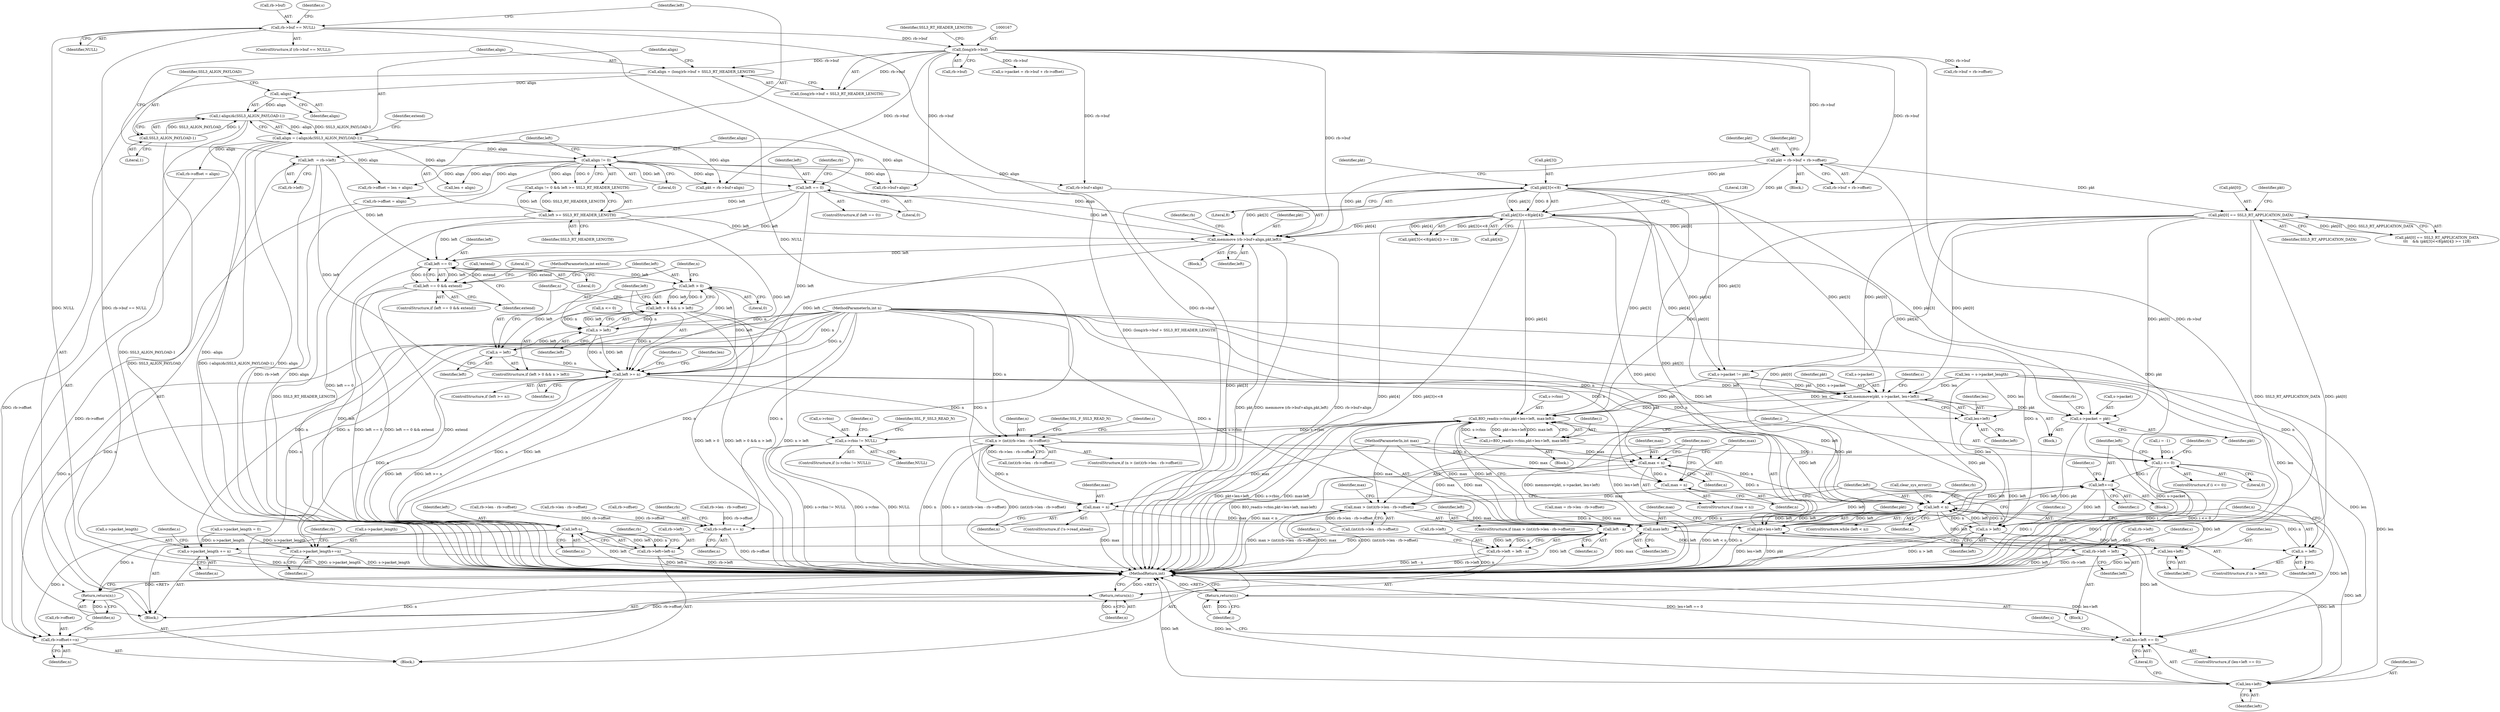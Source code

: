 digraph "0_openssl_feba02f3919495e1b960c33ba849e10e77d0785d_0@API" {
"1000231" [label="(Call,memmove (rb->buf+align,pkt,left))"];
"1000166" [label="(Call,(long)rb->buf)"];
"1000146" [label="(Call,rb->buf == NULL)"];
"1000196" [label="(Call,align != 0)"];
"1000172" [label="(Call,align = (-align)&(SSL3_ALIGN_PAYLOAD-1))"];
"1000174" [label="(Call,(-align)&(SSL3_ALIGN_PAYLOAD-1))"];
"1000175" [label="(Call,-align)"];
"1000163" [label="(Call,align = (long)rb->buf + SSL3_RT_HEADER_LENGTH)"];
"1000177" [label="(Call,SSL3_ALIGN_PAYLOAD-1)"];
"1000220" [label="(Call,pkt[3]<<8|pkt[4])"];
"1000221" [label="(Call,pkt[3]<<8)"];
"1000203" [label="(Call,pkt = rb->buf + rb->offset)"];
"1000214" [label="(Call,pkt[0] == SSL3_RT_APPLICATION_DATA)"];
"1000185" [label="(Call,left == 0)"];
"1000158" [label="(Call,left  = rb->left)"];
"1000199" [label="(Call,left >= SSL3_RT_HEADER_LENGTH)"];
"1000266" [label="(Call,left == 0)"];
"1000265" [label="(Call,left == 0 && extend)"];
"1000274" [label="(Call,left > 0)"];
"1000273" [label="(Call,left > 0 && n > left)"];
"1000277" [label="(Call,n > left)"];
"1000280" [label="(Call,n = left)"];
"1000284" [label="(Call,left >= n)"];
"1000288" [label="(Call,s->packet_length+=n)"];
"1000297" [label="(Call,left-n)"];
"1000293" [label="(Call,rb->left=left-n)"];
"1000300" [label="(Call,rb->offset+=n)"];
"1000305" [label="(Return,return(n);)"];
"1000326" [label="(Call,memmove(pkt, s->packet, len+left))"];
"1000334" [label="(Call,s->packet = pkt)"];
"1000423" [label="(Call,BIO_read(s->rbio,pkt+len+left, max-left))"];
"1000410" [label="(Call,s->rbio != NULL)"];
"1000421" [label="(Call,i=BIO_read(s->rbio,pkt+len+left, max-left))"];
"1000445" [label="(Call,i <= 0)"];
"1000472" [label="(Return,return(i);)"];
"1000474" [label="(Call,left+=i)"];
"1000404" [label="(Call,left < n)"];
"1000427" [label="(Call,pkt+len+left)"];
"1000429" [label="(Call,len+left)"];
"1000432" [label="(Call,max-left)"];
"1000449" [label="(Call,rb->left = left)"];
"1000465" [label="(Call,len+left == 0)"];
"1000466" [label="(Call,len+left)"];
"1000482" [label="(Call,n > left)"];
"1000485" [label="(Call,n = left)"];
"1000488" [label="(Call,rb->offset += n)"];
"1000497" [label="(Call,left - n)"];
"1000493" [label="(Call,rb->left = left - n)"];
"1000500" [label="(Call,s->packet_length += n)"];
"1000510" [label="(Return,return(n);)"];
"1000331" [label="(Call,len+left)"];
"1000347" [label="(Call,n > (int)(rb->len - rb->offset))"];
"1000370" [label="(Call,max = n)"];
"1000376" [label="(Call,max < n)"];
"1000379" [label="(Call,max = n)"];
"1000383" [label="(Call,max > (int)(rb->len - rb->offset))"];
"1000166" [label="(Call,(long)rb->buf)"];
"1000219" [label="(Call,(pkt[3]<<8|pkt[4]) >= 128)"];
"1000293" [label="(Call,rb->left=left-n)"];
"1000489" [label="(Call,rb->offset)"];
"1000121" [label="(Block,)"];
"1000272" [label="(ControlStructure,if (left > 0 && n > left))"];
"1000484" [label="(Identifier,left)"];
"1000221" [label="(Call,pkt[3]<<8)"];
"1000203" [label="(Call,pkt = rb->buf + rb->offset)"];
"1000248" [label="(Call,rb->buf + rb->offset)"];
"1000481" [label="(ControlStructure,if (n > left))"];
"1000500" [label="(Call,s->packet_length += n)"];
"1000382" [label="(ControlStructure,if (max > (int)(rb->len - rb->offset)))"];
"1000343" [label="(Call,len + align)"];
"1000168" [label="(Call,rb->buf)"];
"1000218" [label="(Identifier,SSL3_RT_APPLICATION_DATA)"];
"1000214" [label="(Call,pkt[0] == SSL3_RT_APPLICATION_DATA)"];
"1000438" [label="(Identifier,SSL_F_SSL3_READ_N)"];
"1000383" [label="(Call,max > (int)(rb->len - rb->offset))"];
"1000377" [label="(Identifier,max)"];
"1000304" [label="(Identifier,n)"];
"1000450" [label="(Call,rb->left)"];
"1000501" [label="(Call,s->packet_length)"];
"1000380" [label="(Identifier,max)"];
"1000290" [label="(Identifier,s)"];
"1000424" [label="(Call,s->rbio)"];
"1000475" [label="(Identifier,left)"];
"1000408" [label="(Call,clear_sys_error())"];
"1000379" [label="(Call,max = n)"];
"1000331" [label="(Call,len+left)"];
"1000277" [label="(Call,n > left)"];
"1000118" [label="(MethodParameterIn,int n)"];
"1000428" [label="(Identifier,pkt)"];
"1000495" [label="(Identifier,rb)"];
"1000351" [label="(Call,rb->len - rb->offset)"];
"1000238" [label="(Identifier,left)"];
"1000326" [label="(Call,memmove(pkt, s->packet, len+left))"];
"1000407" [label="(Block,)"];
"1000195" [label="(Call,align != 0 && left >= SSL3_RT_HEADER_LENGTH)"];
"1000165" [label="(Call,(long)rb->buf + SSL3_RT_HEADER_LENGTH)"];
"1000132" [label="(Call,n <= 0)"];
"1000429" [label="(Call,len+left)"];
"1000510" [label="(Return,return(n);)"];
"1000178" [label="(Identifier,SSL3_ALIGN_PAYLOAD)"];
"1000164" [label="(Identifier,align)"];
"1000415" [label="(Block,)"];
"1000410" [label="(Call,s->rbio != NULL)"];
"1000307" [label="(Call,len = s->packet_length)"];
"1000370" [label="(Call,max = n)"];
"1000308" [label="(Identifier,len)"];
"1000320" [label="(Call,s->packet != pkt)"];
"1000226" [label="(Call,pkt[4])"];
"1000284" [label="(Call,left >= n)"];
"1000197" [label="(Identifier,align)"];
"1000268" [label="(Literal,0)"];
"1000414" [label="(Identifier,NULL)"];
"1000187" [label="(Literal,0)"];
"1000482" [label="(Call,n > left)"];
"1000395" [label="(Identifier,max)"];
"1000177" [label="(Call,SSL3_ALIGN_PAYLOAD-1)"];
"1000346" [label="(ControlStructure,if (n > (int)(rb->len - rb->offset)))"];
"1000146" [label="(Call,rb->buf == NULL)"];
"1000294" [label="(Call,rb->left)"];
"1000464" [label="(ControlStructure,if (len+left == 0))"];
"1000287" [label="(Block,)"];
"1000446" [label="(Identifier,i)"];
"1000244" [label="(Call,s->packet = rb->buf + rb->offset)"];
"1000220" [label="(Call,pkt[3]<<8|pkt[4])"];
"1000237" [label="(Identifier,pkt)"];
"1000468" [label="(Identifier,left)"];
"1000394" [label="(Call,max = rb->len - rb->offset)"];
"1000171" [label="(Identifier,SSL3_RT_HEADER_LENGTH)"];
"1000451" [label="(Identifier,rb)"];
"1000403" [label="(ControlStructure,while (left < n))"];
"1000172" [label="(Call,align = (-align)&(SSL3_ALIGN_PAYLOAD-1))"];
"1000158" [label="(Call,left  = rb->left)"];
"1000279" [label="(Identifier,left)"];
"1000241" [label="(Identifier,rb)"];
"1000406" [label="(Identifier,n)"];
"1000504" [label="(Identifier,n)"];
"1000332" [label="(Identifier,len)"];
"1000282" [label="(Identifier,left)"];
"1000349" [label="(Call,(int)(rb->len - rb->offset))"];
"1000182" [label="(Identifier,extend)"];
"1000405" [label="(Identifier,left)"];
"1000348" [label="(Identifier,n)"];
"1000200" [label="(Identifier,left)"];
"1000264" [label="(ControlStructure,if (left == 0 && extend))"];
"1000184" [label="(ControlStructure,if (left == 0))"];
"1000433" [label="(Identifier,max)"];
"1000336" [label="(Identifier,s)"];
"1000205" [label="(Call,rb->buf + rb->offset)"];
"1000473" [label="(Identifier,i)"];
"1000492" [label="(Identifier,n)"];
"1000431" [label="(Identifier,left)"];
"1000120" [label="(MethodParameterIn,int extend)"];
"1000292" [label="(Identifier,n)"];
"1000295" [label="(Identifier,rb)"];
"1000488" [label="(Call,rb->offset += n)"];
"1000186" [label="(Identifier,left)"];
"1000302" [label="(Identifier,rb)"];
"1000297" [label="(Call,left-n)"];
"1000365" [label="(ControlStructure,if (!s->read_ahead))"];
"1000411" [label="(Call,s->rbio)"];
"1000327" [label="(Identifier,pkt)"];
"1000497" [label="(Call,left - n)"];
"1000469" [label="(Literal,0)"];
"1000384" [label="(Identifier,max)"];
"1000300" [label="(Call,rb->offset+=n)"];
"1000154" [label="(Identifier,s)"];
"1000239" [label="(Call,rb->offset = align)"];
"1000278" [label="(Identifier,n)"];
"1000507" [label="(Identifier,s)"];
"1000299" [label="(Identifier,n)"];
"1000335" [label="(Call,s->packet)"];
"1000181" [label="(Call,!extend)"];
"1000266" [label="(Call,left == 0)"];
"1000190" [label="(Identifier,rb)"];
"1000305" [label="(Return,return(n);)"];
"1000467" [label="(Identifier,len)"];
"1000301" [label="(Call,rb->offset)"];
"1000490" [label="(Identifier,rb)"];
"1000150" [label="(Identifier,NULL)"];
"1000444" [label="(ControlStructure,if (i <= 0))"];
"1000276" [label="(Literal,0)"];
"1000179" [label="(Literal,1)"];
"1000325" [label="(Block,)"];
"1000271" [label="(Literal,0)"];
"1000449" [label="(Call,rb->left = left)"];
"1000227" [label="(Identifier,pkt)"];
"1000375" [label="(ControlStructure,if (max < n))"];
"1000160" [label="(Call,rb->left)"];
"1000201" [label="(Identifier,SSL3_RT_HEADER_LENGTH)"];
"1000196" [label="(Call,align != 0)"];
"1000288" [label="(Call,s->packet_length+=n)"];
"1000494" [label="(Call,rb->left)"];
"1000404" [label="(Call,left < n)"];
"1000341" [label="(Identifier,rb)"];
"1000199" [label="(Call,left >= SSL3_RT_HEADER_LENGTH)"];
"1000119" [label="(MethodParameterIn,int max)"];
"1000273" [label="(Call,left > 0 && n > left)"];
"1000422" [label="(Identifier,i)"];
"1000176" [label="(Identifier,align)"];
"1000204" [label="(Identifier,pkt)"];
"1000275" [label="(Identifier,left)"];
"1000231" [label="(Call,memmove (rb->buf+align,pkt,left))"];
"1000338" [label="(Identifier,pkt)"];
"1000502" [label="(Identifier,s)"];
"1000174" [label="(Call,(-align)&(SSL3_ALIGN_PAYLOAD-1))"];
"1000487" [label="(Identifier,left)"];
"1000215" [label="(Call,pkt[0])"];
"1000223" [label="(Identifier,pkt)"];
"1000372" [label="(Identifier,n)"];
"1000225" [label="(Literal,8)"];
"1000472" [label="(Return,return(i);)"];
"1000185" [label="(Call,left == 0)"];
"1000476" [label="(Identifier,i)"];
"1000471" [label="(Identifier,s)"];
"1000483" [label="(Identifier,n)"];
"1000312" [label="(Call,pkt = rb->buf+align)"];
"1000147" [label="(Call,rb->buf)"];
"1000145" [label="(ControlStructure,if (rb->buf == NULL))"];
"1000188" [label="(Call,rb->offset = align)"];
"1000222" [label="(Call,pkt[3])"];
"1000493" [label="(Call,rb->left = left - n)"];
"1000360" [label="(Identifier,SSL_F_SSL3_READ_N)"];
"1000280" [label="(Call,n = left)"];
"1000368" [label="(Identifier,s)"];
"1000306" [label="(Identifier,n)"];
"1000440" [label="(Call,i = -1)"];
"1000175" [label="(Call,-align)"];
"1000418" [label="(Identifier,s)"];
"1000453" [label="(Identifier,left)"];
"1000434" [label="(Identifier,left)"];
"1000347" [label="(Call,n > (int)(rb->len - rb->offset))"];
"1000387" [label="(Call,rb->len - rb->offset)"];
"1000474" [label="(Call,left+=i)"];
"1000458" [label="(Identifier,s)"];
"1000202" [label="(Block,)"];
"1000448" [label="(Block,)"];
"1000396" [label="(Call,rb->len - rb->offset)"];
"1000163" [label="(Call,align = (long)rb->buf + SSL3_RT_HEADER_LENGTH)"];
"1000381" [label="(Identifier,n)"];
"1000173" [label="(Identifier,align)"];
"1000430" [label="(Identifier,len)"];
"1000289" [label="(Call,s->packet_length)"];
"1000230" [label="(Block,)"];
"1000229" [label="(Literal,128)"];
"1000213" [label="(Call,pkt[0] == SSL3_RT_APPLICATION_DATA\n\t\t\t    && (pkt[3]<<8|pkt[4]) >= 128)"];
"1000385" [label="(Call,(int)(rb->len - rb->offset))"];
"1000232" [label="(Call,rb->buf+align)"];
"1000285" [label="(Identifier,left)"];
"1000371" [label="(Identifier,max)"];
"1000216" [label="(Identifier,pkt)"];
"1000267" [label="(Identifier,left)"];
"1000466" [label="(Call,len+left)"];
"1000432" [label="(Call,max-left)"];
"1000465" [label="(Call,len+left == 0)"];
"1000485" [label="(Call,n = left)"];
"1000486" [label="(Identifier,n)"];
"1000334" [label="(Call,s->packet = pkt)"];
"1000283" [label="(ControlStructure,if (left >= n))"];
"1000511" [label="(Identifier,n)"];
"1000255" [label="(Call,s->packet_length = 0)"];
"1000159" [label="(Identifier,left)"];
"1000447" [label="(Literal,0)"];
"1000314" [label="(Call,rb->buf+align)"];
"1000269" [label="(Identifier,extend)"];
"1000479" [label="(Identifier,s)"];
"1000376" [label="(Call,max < n)"];
"1000427" [label="(Call,pkt+len+left)"];
"1000274" [label="(Call,left > 0)"];
"1000333" [label="(Identifier,left)"];
"1000499" [label="(Identifier,n)"];
"1000498" [label="(Identifier,left)"];
"1000378" [label="(Identifier,n)"];
"1000423" [label="(Call,BIO_read(s->rbio,pkt+len+left, max-left))"];
"1000298" [label="(Identifier,left)"];
"1000281" [label="(Identifier,n)"];
"1000339" [label="(Call,rb->offset = len + align)"];
"1000512" [label="(MethodReturn,int)"];
"1000421" [label="(Call,i=BIO_read(s->rbio,pkt+len+left, max-left))"];
"1000286" [label="(Identifier,n)"];
"1000328" [label="(Call,s->packet)"];
"1000198" [label="(Literal,0)"];
"1000265" [label="(Call,left == 0 && extend)"];
"1000445" [label="(Call,i <= 0)"];
"1000409" [label="(ControlStructure,if (s->rbio != NULL))"];
"1000231" -> "1000230"  [label="AST: "];
"1000231" -> "1000238"  [label="CFG: "];
"1000232" -> "1000231"  [label="AST: "];
"1000237" -> "1000231"  [label="AST: "];
"1000238" -> "1000231"  [label="AST: "];
"1000241" -> "1000231"  [label="CFG: "];
"1000231" -> "1000512"  [label="DDG: pkt"];
"1000231" -> "1000512"  [label="DDG: memmove (rb->buf+align,pkt,left)"];
"1000231" -> "1000512"  [label="DDG: rb->buf+align"];
"1000166" -> "1000231"  [label="DDG: rb->buf"];
"1000196" -> "1000231"  [label="DDG: align"];
"1000220" -> "1000231"  [label="DDG: pkt[4]"];
"1000221" -> "1000231"  [label="DDG: pkt[3]"];
"1000214" -> "1000231"  [label="DDG: pkt[0]"];
"1000203" -> "1000231"  [label="DDG: pkt"];
"1000185" -> "1000231"  [label="DDG: left"];
"1000199" -> "1000231"  [label="DDG: left"];
"1000231" -> "1000266"  [label="DDG: left"];
"1000231" -> "1000284"  [label="DDG: left"];
"1000166" -> "1000165"  [label="AST: "];
"1000166" -> "1000168"  [label="CFG: "];
"1000167" -> "1000166"  [label="AST: "];
"1000168" -> "1000166"  [label="AST: "];
"1000171" -> "1000166"  [label="CFG: "];
"1000166" -> "1000512"  [label="DDG: rb->buf"];
"1000166" -> "1000163"  [label="DDG: rb->buf"];
"1000166" -> "1000165"  [label="DDG: rb->buf"];
"1000146" -> "1000166"  [label="DDG: rb->buf"];
"1000166" -> "1000203"  [label="DDG: rb->buf"];
"1000166" -> "1000205"  [label="DDG: rb->buf"];
"1000166" -> "1000232"  [label="DDG: rb->buf"];
"1000166" -> "1000244"  [label="DDG: rb->buf"];
"1000166" -> "1000248"  [label="DDG: rb->buf"];
"1000166" -> "1000312"  [label="DDG: rb->buf"];
"1000166" -> "1000314"  [label="DDG: rb->buf"];
"1000146" -> "1000145"  [label="AST: "];
"1000146" -> "1000150"  [label="CFG: "];
"1000147" -> "1000146"  [label="AST: "];
"1000150" -> "1000146"  [label="AST: "];
"1000154" -> "1000146"  [label="CFG: "];
"1000159" -> "1000146"  [label="CFG: "];
"1000146" -> "1000512"  [label="DDG: NULL"];
"1000146" -> "1000512"  [label="DDG: rb->buf == NULL"];
"1000146" -> "1000512"  [label="DDG: rb->buf"];
"1000146" -> "1000410"  [label="DDG: NULL"];
"1000196" -> "1000195"  [label="AST: "];
"1000196" -> "1000198"  [label="CFG: "];
"1000197" -> "1000196"  [label="AST: "];
"1000198" -> "1000196"  [label="AST: "];
"1000200" -> "1000196"  [label="CFG: "];
"1000195" -> "1000196"  [label="CFG: "];
"1000196" -> "1000512"  [label="DDG: align"];
"1000196" -> "1000195"  [label="DDG: align"];
"1000196" -> "1000195"  [label="DDG: 0"];
"1000172" -> "1000196"  [label="DDG: align"];
"1000196" -> "1000232"  [label="DDG: align"];
"1000196" -> "1000239"  [label="DDG: align"];
"1000196" -> "1000312"  [label="DDG: align"];
"1000196" -> "1000314"  [label="DDG: align"];
"1000196" -> "1000339"  [label="DDG: align"];
"1000196" -> "1000343"  [label="DDG: align"];
"1000172" -> "1000121"  [label="AST: "];
"1000172" -> "1000174"  [label="CFG: "];
"1000173" -> "1000172"  [label="AST: "];
"1000174" -> "1000172"  [label="AST: "];
"1000182" -> "1000172"  [label="CFG: "];
"1000172" -> "1000512"  [label="DDG: align"];
"1000172" -> "1000512"  [label="DDG: (-align)&(SSL3_ALIGN_PAYLOAD-1)"];
"1000174" -> "1000172"  [label="DDG: -align"];
"1000174" -> "1000172"  [label="DDG: SSL3_ALIGN_PAYLOAD-1"];
"1000172" -> "1000188"  [label="DDG: align"];
"1000172" -> "1000312"  [label="DDG: align"];
"1000172" -> "1000314"  [label="DDG: align"];
"1000172" -> "1000339"  [label="DDG: align"];
"1000172" -> "1000343"  [label="DDG: align"];
"1000174" -> "1000177"  [label="CFG: "];
"1000175" -> "1000174"  [label="AST: "];
"1000177" -> "1000174"  [label="AST: "];
"1000174" -> "1000512"  [label="DDG: SSL3_ALIGN_PAYLOAD-1"];
"1000174" -> "1000512"  [label="DDG: -align"];
"1000175" -> "1000174"  [label="DDG: align"];
"1000177" -> "1000174"  [label="DDG: SSL3_ALIGN_PAYLOAD"];
"1000177" -> "1000174"  [label="DDG: 1"];
"1000175" -> "1000176"  [label="CFG: "];
"1000176" -> "1000175"  [label="AST: "];
"1000178" -> "1000175"  [label="CFG: "];
"1000163" -> "1000175"  [label="DDG: align"];
"1000163" -> "1000121"  [label="AST: "];
"1000163" -> "1000165"  [label="CFG: "];
"1000164" -> "1000163"  [label="AST: "];
"1000165" -> "1000163"  [label="AST: "];
"1000173" -> "1000163"  [label="CFG: "];
"1000163" -> "1000512"  [label="DDG: (long)rb->buf + SSL3_RT_HEADER_LENGTH"];
"1000177" -> "1000179"  [label="CFG: "];
"1000178" -> "1000177"  [label="AST: "];
"1000179" -> "1000177"  [label="AST: "];
"1000177" -> "1000512"  [label="DDG: SSL3_ALIGN_PAYLOAD"];
"1000220" -> "1000219"  [label="AST: "];
"1000220" -> "1000226"  [label="CFG: "];
"1000221" -> "1000220"  [label="AST: "];
"1000226" -> "1000220"  [label="AST: "];
"1000229" -> "1000220"  [label="CFG: "];
"1000220" -> "1000512"  [label="DDG: pkt[3]<<8"];
"1000220" -> "1000512"  [label="DDG: pkt[4]"];
"1000220" -> "1000219"  [label="DDG: pkt[3]<<8"];
"1000220" -> "1000219"  [label="DDG: pkt[4]"];
"1000221" -> "1000220"  [label="DDG: pkt[3]"];
"1000221" -> "1000220"  [label="DDG: 8"];
"1000203" -> "1000220"  [label="DDG: pkt"];
"1000220" -> "1000320"  [label="DDG: pkt[4]"];
"1000220" -> "1000326"  [label="DDG: pkt[4]"];
"1000220" -> "1000334"  [label="DDG: pkt[4]"];
"1000220" -> "1000423"  [label="DDG: pkt[4]"];
"1000220" -> "1000427"  [label="DDG: pkt[4]"];
"1000221" -> "1000225"  [label="CFG: "];
"1000222" -> "1000221"  [label="AST: "];
"1000225" -> "1000221"  [label="AST: "];
"1000227" -> "1000221"  [label="CFG: "];
"1000221" -> "1000512"  [label="DDG: pkt[3]"];
"1000203" -> "1000221"  [label="DDG: pkt"];
"1000221" -> "1000320"  [label="DDG: pkt[3]"];
"1000221" -> "1000326"  [label="DDG: pkt[3]"];
"1000221" -> "1000334"  [label="DDG: pkt[3]"];
"1000221" -> "1000423"  [label="DDG: pkt[3]"];
"1000221" -> "1000427"  [label="DDG: pkt[3]"];
"1000203" -> "1000202"  [label="AST: "];
"1000203" -> "1000205"  [label="CFG: "];
"1000204" -> "1000203"  [label="AST: "];
"1000205" -> "1000203"  [label="AST: "];
"1000216" -> "1000203"  [label="CFG: "];
"1000203" -> "1000512"  [label="DDG: pkt"];
"1000203" -> "1000214"  [label="DDG: pkt"];
"1000214" -> "1000213"  [label="AST: "];
"1000214" -> "1000218"  [label="CFG: "];
"1000215" -> "1000214"  [label="AST: "];
"1000218" -> "1000214"  [label="AST: "];
"1000223" -> "1000214"  [label="CFG: "];
"1000213" -> "1000214"  [label="CFG: "];
"1000214" -> "1000512"  [label="DDG: SSL3_RT_APPLICATION_DATA"];
"1000214" -> "1000512"  [label="DDG: pkt[0]"];
"1000214" -> "1000213"  [label="DDG: pkt[0]"];
"1000214" -> "1000213"  [label="DDG: SSL3_RT_APPLICATION_DATA"];
"1000214" -> "1000320"  [label="DDG: pkt[0]"];
"1000214" -> "1000326"  [label="DDG: pkt[0]"];
"1000214" -> "1000334"  [label="DDG: pkt[0]"];
"1000214" -> "1000423"  [label="DDG: pkt[0]"];
"1000214" -> "1000427"  [label="DDG: pkt[0]"];
"1000185" -> "1000184"  [label="AST: "];
"1000185" -> "1000187"  [label="CFG: "];
"1000186" -> "1000185"  [label="AST: "];
"1000187" -> "1000185"  [label="AST: "];
"1000190" -> "1000185"  [label="CFG: "];
"1000197" -> "1000185"  [label="CFG: "];
"1000185" -> "1000512"  [label="DDG: left == 0"];
"1000158" -> "1000185"  [label="DDG: left"];
"1000185" -> "1000199"  [label="DDG: left"];
"1000185" -> "1000266"  [label="DDG: left"];
"1000185" -> "1000284"  [label="DDG: left"];
"1000158" -> "1000121"  [label="AST: "];
"1000158" -> "1000160"  [label="CFG: "];
"1000159" -> "1000158"  [label="AST: "];
"1000160" -> "1000158"  [label="AST: "];
"1000164" -> "1000158"  [label="CFG: "];
"1000158" -> "1000512"  [label="DDG: rb->left"];
"1000158" -> "1000266"  [label="DDG: left"];
"1000158" -> "1000284"  [label="DDG: left"];
"1000199" -> "1000195"  [label="AST: "];
"1000199" -> "1000201"  [label="CFG: "];
"1000200" -> "1000199"  [label="AST: "];
"1000201" -> "1000199"  [label="AST: "];
"1000195" -> "1000199"  [label="CFG: "];
"1000199" -> "1000512"  [label="DDG: SSL3_RT_HEADER_LENGTH"];
"1000199" -> "1000195"  [label="DDG: left"];
"1000199" -> "1000195"  [label="DDG: SSL3_RT_HEADER_LENGTH"];
"1000199" -> "1000266"  [label="DDG: left"];
"1000199" -> "1000284"  [label="DDG: left"];
"1000266" -> "1000265"  [label="AST: "];
"1000266" -> "1000268"  [label="CFG: "];
"1000267" -> "1000266"  [label="AST: "];
"1000268" -> "1000266"  [label="AST: "];
"1000269" -> "1000266"  [label="CFG: "];
"1000265" -> "1000266"  [label="CFG: "];
"1000266" -> "1000512"  [label="DDG: left"];
"1000266" -> "1000265"  [label="DDG: left"];
"1000266" -> "1000265"  [label="DDG: 0"];
"1000266" -> "1000274"  [label="DDG: left"];
"1000265" -> "1000264"  [label="AST: "];
"1000265" -> "1000269"  [label="CFG: "];
"1000269" -> "1000265"  [label="AST: "];
"1000271" -> "1000265"  [label="CFG: "];
"1000275" -> "1000265"  [label="CFG: "];
"1000265" -> "1000512"  [label="DDG: left == 0 && extend"];
"1000265" -> "1000512"  [label="DDG: extend"];
"1000265" -> "1000512"  [label="DDG: left == 0"];
"1000181" -> "1000265"  [label="DDG: extend"];
"1000120" -> "1000265"  [label="DDG: extend"];
"1000274" -> "1000273"  [label="AST: "];
"1000274" -> "1000276"  [label="CFG: "];
"1000275" -> "1000274"  [label="AST: "];
"1000276" -> "1000274"  [label="AST: "];
"1000278" -> "1000274"  [label="CFG: "];
"1000273" -> "1000274"  [label="CFG: "];
"1000274" -> "1000273"  [label="DDG: left"];
"1000274" -> "1000273"  [label="DDG: 0"];
"1000274" -> "1000277"  [label="DDG: left"];
"1000274" -> "1000280"  [label="DDG: left"];
"1000274" -> "1000284"  [label="DDG: left"];
"1000273" -> "1000272"  [label="AST: "];
"1000273" -> "1000277"  [label="CFG: "];
"1000277" -> "1000273"  [label="AST: "];
"1000281" -> "1000273"  [label="CFG: "];
"1000285" -> "1000273"  [label="CFG: "];
"1000273" -> "1000512"  [label="DDG: left > 0"];
"1000273" -> "1000512"  [label="DDG: left > 0 && n > left"];
"1000273" -> "1000512"  [label="DDG: n > left"];
"1000277" -> "1000273"  [label="DDG: n"];
"1000277" -> "1000273"  [label="DDG: left"];
"1000277" -> "1000279"  [label="CFG: "];
"1000278" -> "1000277"  [label="AST: "];
"1000279" -> "1000277"  [label="AST: "];
"1000132" -> "1000277"  [label="DDG: n"];
"1000118" -> "1000277"  [label="DDG: n"];
"1000277" -> "1000280"  [label="DDG: left"];
"1000277" -> "1000284"  [label="DDG: left"];
"1000277" -> "1000284"  [label="DDG: n"];
"1000280" -> "1000272"  [label="AST: "];
"1000280" -> "1000282"  [label="CFG: "];
"1000281" -> "1000280"  [label="AST: "];
"1000282" -> "1000280"  [label="AST: "];
"1000285" -> "1000280"  [label="CFG: "];
"1000118" -> "1000280"  [label="DDG: n"];
"1000280" -> "1000284"  [label="DDG: n"];
"1000284" -> "1000283"  [label="AST: "];
"1000284" -> "1000286"  [label="CFG: "];
"1000285" -> "1000284"  [label="AST: "];
"1000286" -> "1000284"  [label="AST: "];
"1000290" -> "1000284"  [label="CFG: "];
"1000308" -> "1000284"  [label="CFG: "];
"1000284" -> "1000512"  [label="DDG: left"];
"1000284" -> "1000512"  [label="DDG: left >= n"];
"1000132" -> "1000284"  [label="DDG: n"];
"1000118" -> "1000284"  [label="DDG: n"];
"1000284" -> "1000288"  [label="DDG: n"];
"1000284" -> "1000297"  [label="DDG: left"];
"1000284" -> "1000297"  [label="DDG: n"];
"1000284" -> "1000326"  [label="DDG: left"];
"1000284" -> "1000331"  [label="DDG: left"];
"1000284" -> "1000347"  [label="DDG: n"];
"1000284" -> "1000404"  [label="DDG: left"];
"1000288" -> "1000287"  [label="AST: "];
"1000288" -> "1000292"  [label="CFG: "];
"1000289" -> "1000288"  [label="AST: "];
"1000292" -> "1000288"  [label="AST: "];
"1000295" -> "1000288"  [label="CFG: "];
"1000288" -> "1000512"  [label="DDG: s->packet_length"];
"1000118" -> "1000288"  [label="DDG: n"];
"1000255" -> "1000288"  [label="DDG: s->packet_length"];
"1000297" -> "1000293"  [label="AST: "];
"1000297" -> "1000299"  [label="CFG: "];
"1000298" -> "1000297"  [label="AST: "];
"1000299" -> "1000297"  [label="AST: "];
"1000293" -> "1000297"  [label="CFG: "];
"1000297" -> "1000512"  [label="DDG: left"];
"1000297" -> "1000293"  [label="DDG: left"];
"1000297" -> "1000293"  [label="DDG: n"];
"1000118" -> "1000297"  [label="DDG: n"];
"1000297" -> "1000300"  [label="DDG: n"];
"1000297" -> "1000305"  [label="DDG: n"];
"1000293" -> "1000287"  [label="AST: "];
"1000294" -> "1000293"  [label="AST: "];
"1000302" -> "1000293"  [label="CFG: "];
"1000293" -> "1000512"  [label="DDG: rb->left"];
"1000293" -> "1000512"  [label="DDG: left-n"];
"1000300" -> "1000287"  [label="AST: "];
"1000300" -> "1000304"  [label="CFG: "];
"1000301" -> "1000300"  [label="AST: "];
"1000304" -> "1000300"  [label="AST: "];
"1000306" -> "1000300"  [label="CFG: "];
"1000300" -> "1000512"  [label="DDG: n"];
"1000300" -> "1000512"  [label="DDG: rb->offset"];
"1000118" -> "1000300"  [label="DDG: n"];
"1000239" -> "1000300"  [label="DDG: rb->offset"];
"1000188" -> "1000300"  [label="DDG: rb->offset"];
"1000305" -> "1000287"  [label="AST: "];
"1000305" -> "1000306"  [label="CFG: "];
"1000306" -> "1000305"  [label="AST: "];
"1000512" -> "1000305"  [label="CFG: "];
"1000305" -> "1000512"  [label="DDG: <RET>"];
"1000306" -> "1000305"  [label="DDG: n"];
"1000118" -> "1000305"  [label="DDG: n"];
"1000326" -> "1000325"  [label="AST: "];
"1000326" -> "1000331"  [label="CFG: "];
"1000327" -> "1000326"  [label="AST: "];
"1000328" -> "1000326"  [label="AST: "];
"1000331" -> "1000326"  [label="AST: "];
"1000336" -> "1000326"  [label="CFG: "];
"1000326" -> "1000512"  [label="DDG: memmove(pkt, s->packet, len+left)"];
"1000326" -> "1000512"  [label="DDG: len+left"];
"1000320" -> "1000326"  [label="DDG: pkt"];
"1000320" -> "1000326"  [label="DDG: s->packet"];
"1000307" -> "1000326"  [label="DDG: len"];
"1000326" -> "1000334"  [label="DDG: pkt"];
"1000326" -> "1000423"  [label="DDG: pkt"];
"1000326" -> "1000427"  [label="DDG: pkt"];
"1000334" -> "1000325"  [label="AST: "];
"1000334" -> "1000338"  [label="CFG: "];
"1000335" -> "1000334"  [label="AST: "];
"1000338" -> "1000334"  [label="AST: "];
"1000341" -> "1000334"  [label="CFG: "];
"1000334" -> "1000512"  [label="DDG: pkt"];
"1000334" -> "1000512"  [label="DDG: s->packet"];
"1000423" -> "1000421"  [label="AST: "];
"1000423" -> "1000432"  [label="CFG: "];
"1000424" -> "1000423"  [label="AST: "];
"1000427" -> "1000423"  [label="AST: "];
"1000432" -> "1000423"  [label="AST: "];
"1000421" -> "1000423"  [label="CFG: "];
"1000423" -> "1000512"  [label="DDG: pkt+len+left"];
"1000423" -> "1000512"  [label="DDG: s->rbio"];
"1000423" -> "1000512"  [label="DDG: max-left"];
"1000423" -> "1000410"  [label="DDG: s->rbio"];
"1000423" -> "1000421"  [label="DDG: s->rbio"];
"1000423" -> "1000421"  [label="DDG: pkt+len+left"];
"1000423" -> "1000421"  [label="DDG: max-left"];
"1000410" -> "1000423"  [label="DDG: s->rbio"];
"1000320" -> "1000423"  [label="DDG: pkt"];
"1000307" -> "1000423"  [label="DDG: len"];
"1000404" -> "1000423"  [label="DDG: left"];
"1000432" -> "1000423"  [label="DDG: max"];
"1000432" -> "1000423"  [label="DDG: left"];
"1000410" -> "1000409"  [label="AST: "];
"1000410" -> "1000414"  [label="CFG: "];
"1000411" -> "1000410"  [label="AST: "];
"1000414" -> "1000410"  [label="AST: "];
"1000418" -> "1000410"  [label="CFG: "];
"1000438" -> "1000410"  [label="CFG: "];
"1000410" -> "1000512"  [label="DDG: s->rbio"];
"1000410" -> "1000512"  [label="DDG: NULL"];
"1000410" -> "1000512"  [label="DDG: s->rbio != NULL"];
"1000421" -> "1000415"  [label="AST: "];
"1000422" -> "1000421"  [label="AST: "];
"1000446" -> "1000421"  [label="CFG: "];
"1000421" -> "1000512"  [label="DDG: BIO_read(s->rbio,pkt+len+left, max-left)"];
"1000421" -> "1000445"  [label="DDG: i"];
"1000445" -> "1000444"  [label="AST: "];
"1000445" -> "1000447"  [label="CFG: "];
"1000446" -> "1000445"  [label="AST: "];
"1000447" -> "1000445"  [label="AST: "];
"1000451" -> "1000445"  [label="CFG: "];
"1000475" -> "1000445"  [label="CFG: "];
"1000445" -> "1000512"  [label="DDG: i"];
"1000445" -> "1000512"  [label="DDG: i <= 0"];
"1000440" -> "1000445"  [label="DDG: i"];
"1000445" -> "1000472"  [label="DDG: i"];
"1000445" -> "1000474"  [label="DDG: i"];
"1000472" -> "1000448"  [label="AST: "];
"1000472" -> "1000473"  [label="CFG: "];
"1000473" -> "1000472"  [label="AST: "];
"1000512" -> "1000472"  [label="CFG: "];
"1000472" -> "1000512"  [label="DDG: <RET>"];
"1000473" -> "1000472"  [label="DDG: i"];
"1000474" -> "1000407"  [label="AST: "];
"1000474" -> "1000476"  [label="CFG: "];
"1000475" -> "1000474"  [label="AST: "];
"1000476" -> "1000474"  [label="AST: "];
"1000479" -> "1000474"  [label="CFG: "];
"1000474" -> "1000512"  [label="DDG: i"];
"1000474" -> "1000404"  [label="DDG: left"];
"1000404" -> "1000474"  [label="DDG: left"];
"1000432" -> "1000474"  [label="DDG: left"];
"1000474" -> "1000482"  [label="DDG: left"];
"1000404" -> "1000403"  [label="AST: "];
"1000404" -> "1000406"  [label="CFG: "];
"1000405" -> "1000404"  [label="AST: "];
"1000406" -> "1000404"  [label="AST: "];
"1000408" -> "1000404"  [label="CFG: "];
"1000490" -> "1000404"  [label="CFG: "];
"1000404" -> "1000512"  [label="DDG: left < n"];
"1000404" -> "1000512"  [label="DDG: n"];
"1000482" -> "1000404"  [label="DDG: left"];
"1000482" -> "1000404"  [label="DDG: n"];
"1000485" -> "1000404"  [label="DDG: n"];
"1000376" -> "1000404"  [label="DDG: n"];
"1000118" -> "1000404"  [label="DDG: n"];
"1000347" -> "1000404"  [label="DDG: n"];
"1000404" -> "1000427"  [label="DDG: left"];
"1000404" -> "1000429"  [label="DDG: left"];
"1000404" -> "1000432"  [label="DDG: left"];
"1000404" -> "1000449"  [label="DDG: left"];
"1000404" -> "1000465"  [label="DDG: left"];
"1000404" -> "1000466"  [label="DDG: left"];
"1000404" -> "1000482"  [label="DDG: n"];
"1000404" -> "1000488"  [label="DDG: n"];
"1000404" -> "1000497"  [label="DDG: left"];
"1000404" -> "1000497"  [label="DDG: n"];
"1000427" -> "1000429"  [label="CFG: "];
"1000428" -> "1000427"  [label="AST: "];
"1000429" -> "1000427"  [label="AST: "];
"1000433" -> "1000427"  [label="CFG: "];
"1000427" -> "1000512"  [label="DDG: pkt"];
"1000427" -> "1000512"  [label="DDG: len+left"];
"1000320" -> "1000427"  [label="DDG: pkt"];
"1000307" -> "1000427"  [label="DDG: len"];
"1000429" -> "1000431"  [label="CFG: "];
"1000430" -> "1000429"  [label="AST: "];
"1000431" -> "1000429"  [label="AST: "];
"1000429" -> "1000512"  [label="DDG: len"];
"1000307" -> "1000429"  [label="DDG: len"];
"1000432" -> "1000434"  [label="CFG: "];
"1000433" -> "1000432"  [label="AST: "];
"1000434" -> "1000432"  [label="AST: "];
"1000432" -> "1000512"  [label="DDG: max"];
"1000383" -> "1000432"  [label="DDG: max"];
"1000370" -> "1000432"  [label="DDG: max"];
"1000394" -> "1000432"  [label="DDG: max"];
"1000119" -> "1000432"  [label="DDG: max"];
"1000432" -> "1000449"  [label="DDG: left"];
"1000432" -> "1000465"  [label="DDG: left"];
"1000432" -> "1000466"  [label="DDG: left"];
"1000449" -> "1000448"  [label="AST: "];
"1000449" -> "1000453"  [label="CFG: "];
"1000450" -> "1000449"  [label="AST: "];
"1000453" -> "1000449"  [label="AST: "];
"1000458" -> "1000449"  [label="CFG: "];
"1000449" -> "1000512"  [label="DDG: rb->left"];
"1000449" -> "1000512"  [label="DDG: left"];
"1000465" -> "1000464"  [label="AST: "];
"1000465" -> "1000469"  [label="CFG: "];
"1000466" -> "1000465"  [label="AST: "];
"1000469" -> "1000465"  [label="AST: "];
"1000471" -> "1000465"  [label="CFG: "];
"1000473" -> "1000465"  [label="CFG: "];
"1000465" -> "1000512"  [label="DDG: len+left == 0"];
"1000465" -> "1000512"  [label="DDG: len+left"];
"1000307" -> "1000465"  [label="DDG: len"];
"1000466" -> "1000468"  [label="CFG: "];
"1000467" -> "1000466"  [label="AST: "];
"1000468" -> "1000466"  [label="AST: "];
"1000469" -> "1000466"  [label="CFG: "];
"1000466" -> "1000512"  [label="DDG: left"];
"1000466" -> "1000512"  [label="DDG: len"];
"1000307" -> "1000466"  [label="DDG: len"];
"1000482" -> "1000481"  [label="AST: "];
"1000482" -> "1000484"  [label="CFG: "];
"1000483" -> "1000482"  [label="AST: "];
"1000484" -> "1000482"  [label="AST: "];
"1000405" -> "1000482"  [label="CFG: "];
"1000486" -> "1000482"  [label="CFG: "];
"1000482" -> "1000512"  [label="DDG: n > left"];
"1000118" -> "1000482"  [label="DDG: n"];
"1000482" -> "1000485"  [label="DDG: left"];
"1000485" -> "1000481"  [label="AST: "];
"1000485" -> "1000487"  [label="CFG: "];
"1000486" -> "1000485"  [label="AST: "];
"1000487" -> "1000485"  [label="AST: "];
"1000405" -> "1000485"  [label="CFG: "];
"1000118" -> "1000485"  [label="DDG: n"];
"1000488" -> "1000121"  [label="AST: "];
"1000488" -> "1000492"  [label="CFG: "];
"1000489" -> "1000488"  [label="AST: "];
"1000492" -> "1000488"  [label="AST: "];
"1000495" -> "1000488"  [label="CFG: "];
"1000488" -> "1000512"  [label="DDG: rb->offset"];
"1000118" -> "1000488"  [label="DDG: n"];
"1000396" -> "1000488"  [label="DDG: rb->offset"];
"1000387" -> "1000488"  [label="DDG: rb->offset"];
"1000351" -> "1000488"  [label="DDG: rb->offset"];
"1000497" -> "1000493"  [label="AST: "];
"1000497" -> "1000499"  [label="CFG: "];
"1000498" -> "1000497"  [label="AST: "];
"1000499" -> "1000497"  [label="AST: "];
"1000493" -> "1000497"  [label="CFG: "];
"1000497" -> "1000512"  [label="DDG: left"];
"1000497" -> "1000493"  [label="DDG: left"];
"1000497" -> "1000493"  [label="DDG: n"];
"1000118" -> "1000497"  [label="DDG: n"];
"1000497" -> "1000500"  [label="DDG: n"];
"1000497" -> "1000510"  [label="DDG: n"];
"1000493" -> "1000121"  [label="AST: "];
"1000494" -> "1000493"  [label="AST: "];
"1000502" -> "1000493"  [label="CFG: "];
"1000493" -> "1000512"  [label="DDG: rb->left"];
"1000493" -> "1000512"  [label="DDG: left - n"];
"1000500" -> "1000121"  [label="AST: "];
"1000500" -> "1000504"  [label="CFG: "];
"1000501" -> "1000500"  [label="AST: "];
"1000504" -> "1000500"  [label="AST: "];
"1000507" -> "1000500"  [label="CFG: "];
"1000500" -> "1000512"  [label="DDG: s->packet_length"];
"1000500" -> "1000512"  [label="DDG: n"];
"1000118" -> "1000500"  [label="DDG: n"];
"1000255" -> "1000500"  [label="DDG: s->packet_length"];
"1000510" -> "1000121"  [label="AST: "];
"1000510" -> "1000511"  [label="CFG: "];
"1000511" -> "1000510"  [label="AST: "];
"1000512" -> "1000510"  [label="CFG: "];
"1000510" -> "1000512"  [label="DDG: <RET>"];
"1000511" -> "1000510"  [label="DDG: n"];
"1000118" -> "1000510"  [label="DDG: n"];
"1000331" -> "1000333"  [label="CFG: "];
"1000332" -> "1000331"  [label="AST: "];
"1000333" -> "1000331"  [label="AST: "];
"1000331" -> "1000512"  [label="DDG: left"];
"1000307" -> "1000331"  [label="DDG: len"];
"1000347" -> "1000346"  [label="AST: "];
"1000347" -> "1000349"  [label="CFG: "];
"1000348" -> "1000347"  [label="AST: "];
"1000349" -> "1000347"  [label="AST: "];
"1000360" -> "1000347"  [label="CFG: "];
"1000368" -> "1000347"  [label="CFG: "];
"1000347" -> "1000512"  [label="DDG: (int)(rb->len - rb->offset)"];
"1000347" -> "1000512"  [label="DDG: n"];
"1000347" -> "1000512"  [label="DDG: n > (int)(rb->len - rb->offset)"];
"1000118" -> "1000347"  [label="DDG: n"];
"1000349" -> "1000347"  [label="DDG: rb->len - rb->offset"];
"1000347" -> "1000370"  [label="DDG: n"];
"1000347" -> "1000376"  [label="DDG: n"];
"1000370" -> "1000365"  [label="AST: "];
"1000370" -> "1000372"  [label="CFG: "];
"1000371" -> "1000370"  [label="AST: "];
"1000372" -> "1000370"  [label="AST: "];
"1000405" -> "1000370"  [label="CFG: "];
"1000370" -> "1000512"  [label="DDG: max"];
"1000118" -> "1000370"  [label="DDG: n"];
"1000119" -> "1000370"  [label="DDG: max"];
"1000376" -> "1000375"  [label="AST: "];
"1000376" -> "1000378"  [label="CFG: "];
"1000377" -> "1000376"  [label="AST: "];
"1000378" -> "1000376"  [label="AST: "];
"1000380" -> "1000376"  [label="CFG: "];
"1000384" -> "1000376"  [label="CFG: "];
"1000376" -> "1000512"  [label="DDG: max < n"];
"1000119" -> "1000376"  [label="DDG: max"];
"1000118" -> "1000376"  [label="DDG: n"];
"1000376" -> "1000379"  [label="DDG: n"];
"1000376" -> "1000383"  [label="DDG: max"];
"1000379" -> "1000375"  [label="AST: "];
"1000379" -> "1000381"  [label="CFG: "];
"1000380" -> "1000379"  [label="AST: "];
"1000381" -> "1000379"  [label="AST: "];
"1000384" -> "1000379"  [label="CFG: "];
"1000118" -> "1000379"  [label="DDG: n"];
"1000119" -> "1000379"  [label="DDG: max"];
"1000379" -> "1000383"  [label="DDG: max"];
"1000383" -> "1000382"  [label="AST: "];
"1000383" -> "1000385"  [label="CFG: "];
"1000384" -> "1000383"  [label="AST: "];
"1000385" -> "1000383"  [label="AST: "];
"1000395" -> "1000383"  [label="CFG: "];
"1000405" -> "1000383"  [label="CFG: "];
"1000383" -> "1000512"  [label="DDG: max > (int)(rb->len - rb->offset)"];
"1000383" -> "1000512"  [label="DDG: max"];
"1000383" -> "1000512"  [label="DDG: (int)(rb->len - rb->offset)"];
"1000119" -> "1000383"  [label="DDG: max"];
"1000385" -> "1000383"  [label="DDG: rb->len - rb->offset"];
}
